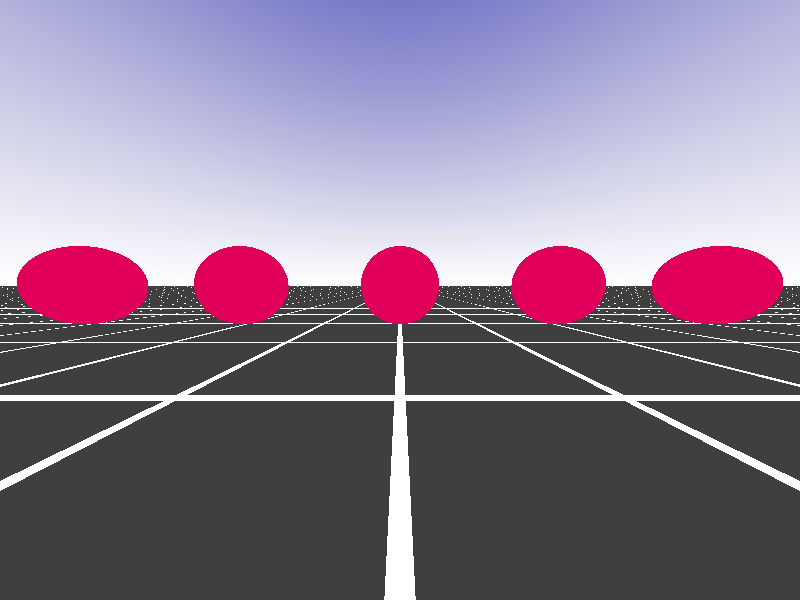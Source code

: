 // PoVRay 3.7 Scene File " ... .pov"
// author:  ...
// date:    ...
//------------------------------------------------------------------------
#version 3.7;
global_settings{ assumed_gamma 1.0 }
#default{ finish{ ambient 0.1 diffuse 0.9 }} 
//------------------------------------------------------------------------
#include "colors.inc"
#include "textures.inc"
#include "glass.inc"
#include "metals.inc"
#include "golds.inc"
#include "stones.inc"
#include "woods.inc"
#include "shapes.inc"
#include "shapes2.inc"
#include "functions.inc"
#include "math.inc"
#include "transforms.inc"
//------------------------------------------------------------------------    
camera
{
    perspective angle 120
    location  <0, 0.5, -3> // the camera's position
    look_at   <0, 0, 5> // the vanishing point on the image plane
    right     x*image_width/image_height // not relevant 
}

//------------------------------------------------------------------------
// sun -------------------------------------------------------------------
light_source{<1500,2500,-2500> color White}  
//------------------------------------------------------------------------
// sky -------------------------------------------------------------------
sky_sphere{ pigment{ gradient <0,1,0>
                     color_map{ [0   color rgb<1,1,1>         ]//White
                                [0.4 color rgb<0.14,0.14,0.56>]//~Navy
                                [0.6 color rgb<0.14,0.14,0.56>]//~Navy
                                [1.0 color rgb<1,1,1>         ]//White
                              }
                     scale 2 }
           } // end of sky_sphere 
//------------------------------------------------------------------------
// ground -----------------------------------------------------------------
//---------------------------------<<< settings of squared plane dimensions
#declare RasterScale = 1.0;
#declare RasterHalfLine  = 0.025;  
#declare RasterHalfLineZ = 0.025; 
//-------------------------------------------------------------------------
#macro Raster(RScale, HLine) 
       pigment{ gradient x scale RScale
                color_map{[0.000   color rgbt<1,1,1,0>*1.0]
                          [0+HLine color rgbt<1,1,1,0>*1.0]
                          [0+HLine color rgbt<1,1,1,1>]
                          [1-HLine color rgbt<1,1,1,1>]
                          [1-HLine color rgbt<1,1,1,0>*1.0]
                          [1.000   color rgbt<1,1,1,0>*1.0]} }
 #end// of Raster(RScale, HLine)-macro    
//-------------------------------------------------------------------------
    

plane { <0,1,0>, 0    // plane with layered textures
        texture { pigment{color rgb<1,1,1>*0.05} }
        texture { Raster(RasterScale,RasterHalfLine ) rotate<0,0,0> }
        texture { Raster(RasterScale,RasterHalfLineZ) rotate<0,90,0>}
        rotate<0,0,0>
      }
//------------------------------------------------ end of squared plane XZ

//--------------------------------------------------------------------------
//---------------------------- objects in scene ----------------------------
//-------------------------------------------------------------------------- 

#declare sphere_object = sphere
{
    <0,0,0>, 0.5
    texture
    {
        pigment{ color rgb< 0.75, 0.0, 0.10> } //   red wine 
        finish { phong 1 reflection 0}
    }
}


#for (iterator, -4, 4, 2)
    object
    {
        sphere_object
        translate<iterator, 0.5, 0>
    } 
#end






